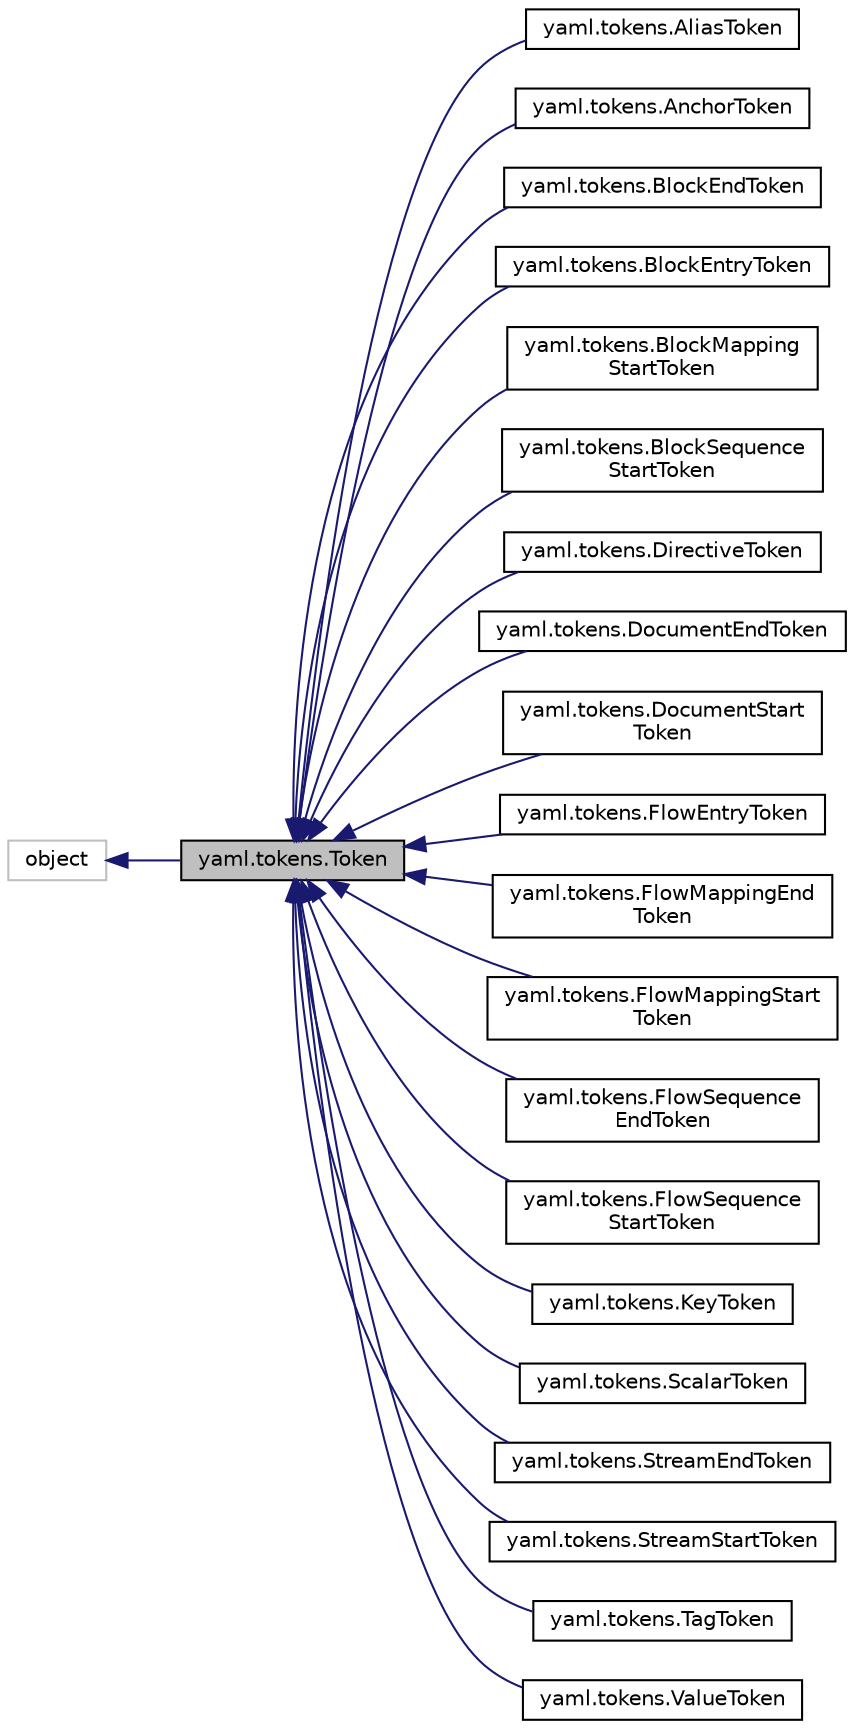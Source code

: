 digraph "yaml.tokens.Token"
{
 // LATEX_PDF_SIZE
  edge [fontname="Helvetica",fontsize="10",labelfontname="Helvetica",labelfontsize="10"];
  node [fontname="Helvetica",fontsize="10",shape=record];
  rankdir="LR";
  Node1 [label="yaml.tokens.Token",height=0.2,width=0.4,color="black", fillcolor="grey75", style="filled", fontcolor="black",tooltip=" "];
  Node2 -> Node1 [dir="back",color="midnightblue",fontsize="10",style="solid",fontname="Helvetica"];
  Node2 [label="object",height=0.2,width=0.4,color="grey75", fillcolor="white", style="filled",tooltip=" "];
  Node1 -> Node3 [dir="back",color="midnightblue",fontsize="10",style="solid",fontname="Helvetica"];
  Node3 [label="yaml.tokens.AliasToken",height=0.2,width=0.4,color="black", fillcolor="white", style="filled",URL="$classyaml_1_1tokens_1_1AliasToken.html",tooltip=" "];
  Node1 -> Node4 [dir="back",color="midnightblue",fontsize="10",style="solid",fontname="Helvetica"];
  Node4 [label="yaml.tokens.AnchorToken",height=0.2,width=0.4,color="black", fillcolor="white", style="filled",URL="$classyaml_1_1tokens_1_1AnchorToken.html",tooltip=" "];
  Node1 -> Node5 [dir="back",color="midnightblue",fontsize="10",style="solid",fontname="Helvetica"];
  Node5 [label="yaml.tokens.BlockEndToken",height=0.2,width=0.4,color="black", fillcolor="white", style="filled",URL="$classyaml_1_1tokens_1_1BlockEndToken.html",tooltip=" "];
  Node1 -> Node6 [dir="back",color="midnightblue",fontsize="10",style="solid",fontname="Helvetica"];
  Node6 [label="yaml.tokens.BlockEntryToken",height=0.2,width=0.4,color="black", fillcolor="white", style="filled",URL="$classyaml_1_1tokens_1_1BlockEntryToken.html",tooltip=" "];
  Node1 -> Node7 [dir="back",color="midnightblue",fontsize="10",style="solid",fontname="Helvetica"];
  Node7 [label="yaml.tokens.BlockMapping\lStartToken",height=0.2,width=0.4,color="black", fillcolor="white", style="filled",URL="$classyaml_1_1tokens_1_1BlockMappingStartToken.html",tooltip=" "];
  Node1 -> Node8 [dir="back",color="midnightblue",fontsize="10",style="solid",fontname="Helvetica"];
  Node8 [label="yaml.tokens.BlockSequence\lStartToken",height=0.2,width=0.4,color="black", fillcolor="white", style="filled",URL="$classyaml_1_1tokens_1_1BlockSequenceStartToken.html",tooltip=" "];
  Node1 -> Node9 [dir="back",color="midnightblue",fontsize="10",style="solid",fontname="Helvetica"];
  Node9 [label="yaml.tokens.DirectiveToken",height=0.2,width=0.4,color="black", fillcolor="white", style="filled",URL="$classyaml_1_1tokens_1_1DirectiveToken.html",tooltip=" "];
  Node1 -> Node10 [dir="back",color="midnightblue",fontsize="10",style="solid",fontname="Helvetica"];
  Node10 [label="yaml.tokens.DocumentEndToken",height=0.2,width=0.4,color="black", fillcolor="white", style="filled",URL="$classyaml_1_1tokens_1_1DocumentEndToken.html",tooltip=" "];
  Node1 -> Node11 [dir="back",color="midnightblue",fontsize="10",style="solid",fontname="Helvetica"];
  Node11 [label="yaml.tokens.DocumentStart\lToken",height=0.2,width=0.4,color="black", fillcolor="white", style="filled",URL="$classyaml_1_1tokens_1_1DocumentStartToken.html",tooltip=" "];
  Node1 -> Node12 [dir="back",color="midnightblue",fontsize="10",style="solid",fontname="Helvetica"];
  Node12 [label="yaml.tokens.FlowEntryToken",height=0.2,width=0.4,color="black", fillcolor="white", style="filled",URL="$classyaml_1_1tokens_1_1FlowEntryToken.html",tooltip=" "];
  Node1 -> Node13 [dir="back",color="midnightblue",fontsize="10",style="solid",fontname="Helvetica"];
  Node13 [label="yaml.tokens.FlowMappingEnd\lToken",height=0.2,width=0.4,color="black", fillcolor="white", style="filled",URL="$classyaml_1_1tokens_1_1FlowMappingEndToken.html",tooltip=" "];
  Node1 -> Node14 [dir="back",color="midnightblue",fontsize="10",style="solid",fontname="Helvetica"];
  Node14 [label="yaml.tokens.FlowMappingStart\lToken",height=0.2,width=0.4,color="black", fillcolor="white", style="filled",URL="$classyaml_1_1tokens_1_1FlowMappingStartToken.html",tooltip=" "];
  Node1 -> Node15 [dir="back",color="midnightblue",fontsize="10",style="solid",fontname="Helvetica"];
  Node15 [label="yaml.tokens.FlowSequence\lEndToken",height=0.2,width=0.4,color="black", fillcolor="white", style="filled",URL="$classyaml_1_1tokens_1_1FlowSequenceEndToken.html",tooltip=" "];
  Node1 -> Node16 [dir="back",color="midnightblue",fontsize="10",style="solid",fontname="Helvetica"];
  Node16 [label="yaml.tokens.FlowSequence\lStartToken",height=0.2,width=0.4,color="black", fillcolor="white", style="filled",URL="$classyaml_1_1tokens_1_1FlowSequenceStartToken.html",tooltip=" "];
  Node1 -> Node17 [dir="back",color="midnightblue",fontsize="10",style="solid",fontname="Helvetica"];
  Node17 [label="yaml.tokens.KeyToken",height=0.2,width=0.4,color="black", fillcolor="white", style="filled",URL="$classyaml_1_1tokens_1_1KeyToken.html",tooltip=" "];
  Node1 -> Node18 [dir="back",color="midnightblue",fontsize="10",style="solid",fontname="Helvetica"];
  Node18 [label="yaml.tokens.ScalarToken",height=0.2,width=0.4,color="black", fillcolor="white", style="filled",URL="$classyaml_1_1tokens_1_1ScalarToken.html",tooltip=" "];
  Node1 -> Node19 [dir="back",color="midnightblue",fontsize="10",style="solid",fontname="Helvetica"];
  Node19 [label="yaml.tokens.StreamEndToken",height=0.2,width=0.4,color="black", fillcolor="white", style="filled",URL="$classyaml_1_1tokens_1_1StreamEndToken.html",tooltip=" "];
  Node1 -> Node20 [dir="back",color="midnightblue",fontsize="10",style="solid",fontname="Helvetica"];
  Node20 [label="yaml.tokens.StreamStartToken",height=0.2,width=0.4,color="black", fillcolor="white", style="filled",URL="$classyaml_1_1tokens_1_1StreamStartToken.html",tooltip=" "];
  Node1 -> Node21 [dir="back",color="midnightblue",fontsize="10",style="solid",fontname="Helvetica"];
  Node21 [label="yaml.tokens.TagToken",height=0.2,width=0.4,color="black", fillcolor="white", style="filled",URL="$classyaml_1_1tokens_1_1TagToken.html",tooltip=" "];
  Node1 -> Node22 [dir="back",color="midnightblue",fontsize="10",style="solid",fontname="Helvetica"];
  Node22 [label="yaml.tokens.ValueToken",height=0.2,width=0.4,color="black", fillcolor="white", style="filled",URL="$classyaml_1_1tokens_1_1ValueToken.html",tooltip=" "];
}
